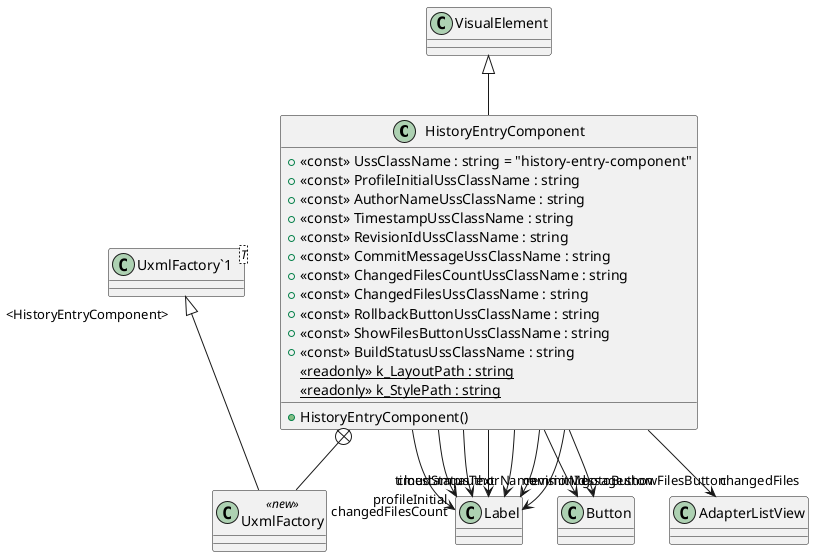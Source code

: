 @startuml
class HistoryEntryComponent {
    + <<const>> UssClassName : string = "history-entry-component"
    + <<const>> ProfileInitialUssClassName : string
    + <<const>> AuthorNameUssClassName : string
    + <<const>> TimestampUssClassName : string
    + <<const>> RevisionIdUssClassName : string
    + <<const>> CommitMessageUssClassName : string
    + <<const>> ChangedFilesCountUssClassName : string
    + <<const>> ChangedFilesUssClassName : string
    + <<const>> RollbackButtonUssClassName : string
    + <<const>> ShowFilesButtonUssClassName : string
    + <<const>> BuildStatusUssClassName : string
    {static} <<readonly>> k_LayoutPath : string
    {static} <<readonly>> k_StylePath : string
    + HistoryEntryComponent()
}
class UxmlFactory <<new>> {
}
class "UxmlFactory`1"<T> {
}
VisualElement <|-- HistoryEntryComponent
HistoryEntryComponent --> "profileInitial" Label
HistoryEntryComponent --> "authorName" Label
HistoryEntryComponent --> "timestamp" Label
HistoryEntryComponent --> "revisionId" Label
HistoryEntryComponent --> "commitMessage" Label
HistoryEntryComponent --> "gotoButton" Button
HistoryEntryComponent --> "showFilesButton" Button
HistoryEntryComponent --> "cloudStatusText" Label
HistoryEntryComponent --> "changedFilesCount" Label
HistoryEntryComponent --> "changedFiles" AdapterListView
HistoryEntryComponent +-- UxmlFactory
"UxmlFactory`1" "<HistoryEntryComponent>" <|-- UxmlFactory
@enduml
